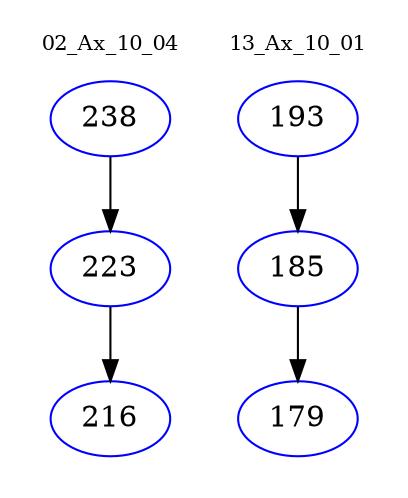 digraph{
subgraph cluster_0 {
color = white
label = "02_Ax_10_04";
fontsize=10;
T0_238 [label="238", color="blue"]
T0_238 -> T0_223 [color="black"]
T0_223 [label="223", color="blue"]
T0_223 -> T0_216 [color="black"]
T0_216 [label="216", color="blue"]
}
subgraph cluster_1 {
color = white
label = "13_Ax_10_01";
fontsize=10;
T1_193 [label="193", color="blue"]
T1_193 -> T1_185 [color="black"]
T1_185 [label="185", color="blue"]
T1_185 -> T1_179 [color="black"]
T1_179 [label="179", color="blue"]
}
}
